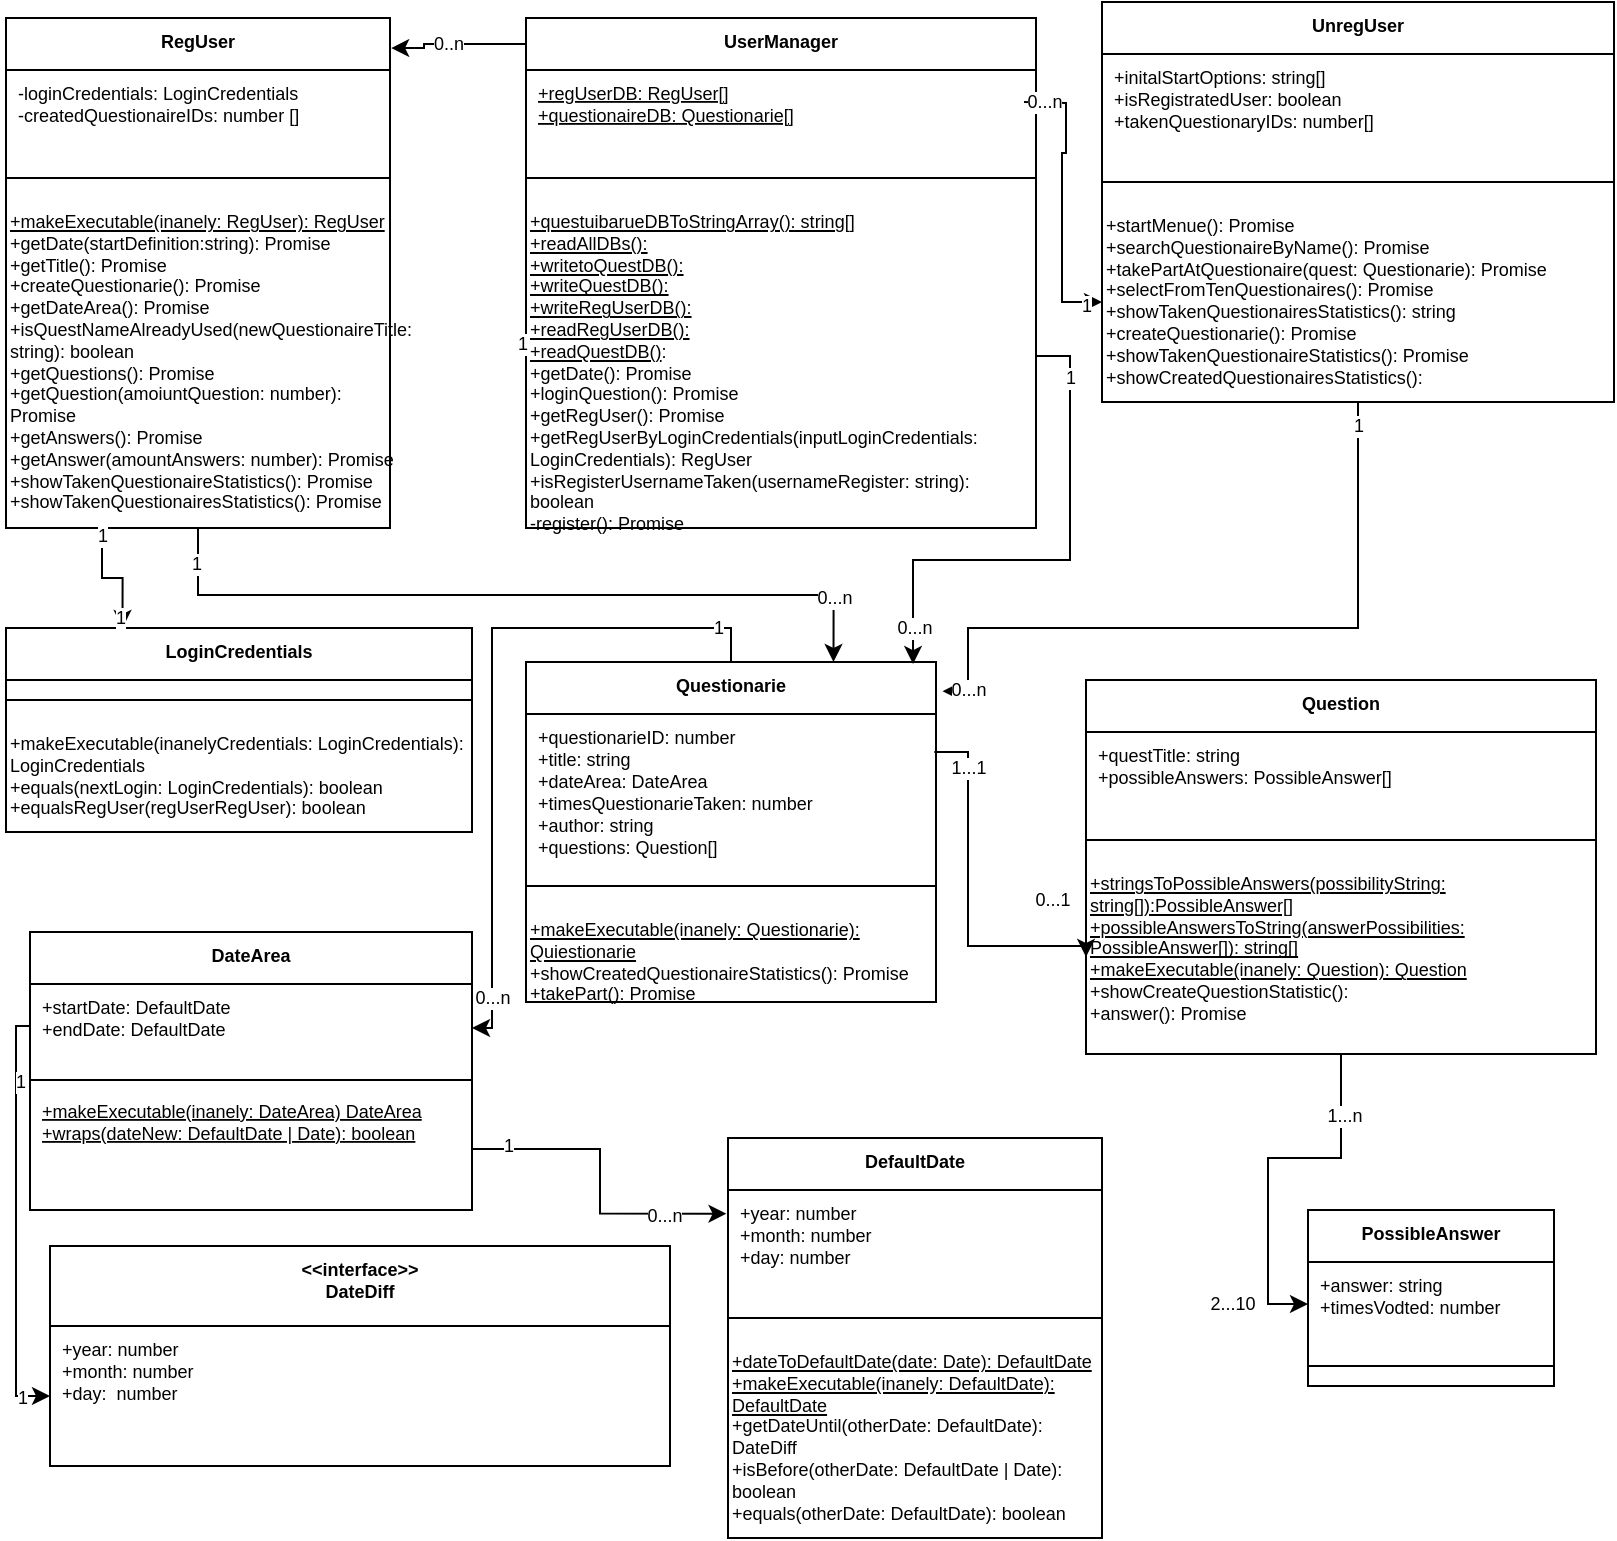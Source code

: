 <mxfile version="14.8.6" type="github">
  <diagram id="C5RBs43oDa-KdzZeNtuy" name="Page-1">
    <mxGraphModel dx="2031" dy="1007" grid="1" gridSize="17" guides="1" tooltips="1" connect="1" arrows="1" fold="1" page="1" pageScale="1" pageWidth="827" pageHeight="1169" math="0" shadow="0">
      <root>
        <mxCell id="WIyWlLk6GJQsqaUBKTNV-0" />
        <mxCell id="WIyWlLk6GJQsqaUBKTNV-1" parent="WIyWlLk6GJQsqaUBKTNV-0" />
        <mxCell id="zkfFHV4jXpPFQw0GAbJ--0" value="DefaultDate" style="swimlane;fontStyle=1;align=center;verticalAlign=top;childLayout=stackLayout;horizontal=1;startSize=26;horizontalStack=0;resizeParent=1;resizeLast=0;collapsible=1;marginBottom=0;rounded=0;shadow=0;strokeWidth=1;fontSize=9;" parent="WIyWlLk6GJQsqaUBKTNV-1" vertex="1">
          <mxGeometry x="373" y="578" width="187" height="200" as="geometry">
            <mxRectangle x="230" y="140" width="160" height="26" as="alternateBounds" />
          </mxGeometry>
        </mxCell>
        <mxCell id="zkfFHV4jXpPFQw0GAbJ--2" value="+year: number&#xa;+month: number&#xa;+day: number" style="text;align=left;verticalAlign=top;spacingLeft=4;spacingRight=4;overflow=hidden;rotatable=0;points=[[0,0.5],[1,0.5]];portConstraint=eastwest;rounded=0;shadow=0;html=0;fontSize=9;" parent="zkfFHV4jXpPFQw0GAbJ--0" vertex="1">
          <mxGeometry y="26" width="187" height="54" as="geometry" />
        </mxCell>
        <mxCell id="zkfFHV4jXpPFQw0GAbJ--4" value="" style="line;html=1;strokeWidth=1;align=left;verticalAlign=middle;spacingTop=-1;spacingLeft=3;spacingRight=3;rotatable=0;labelPosition=right;points=[];portConstraint=eastwest;fontSize=9;" parent="zkfFHV4jXpPFQw0GAbJ--0" vertex="1">
          <mxGeometry y="80" width="187" height="20" as="geometry" />
        </mxCell>
        <mxCell id="GQZqSAvYcnDpK7cTzejB-27" value="&lt;u&gt;+dateToDefaultDate(date: Date): DefaultDate&lt;br style=&quot;font-size: 9px&quot;&gt;+makeExecutable(inanely: DefaultDate): DefaultDate&lt;br style=&quot;font-size: 9px&quot;&gt;&lt;/u&gt;+getDateUntil(otherDate: DefaultDate): DateDiff&lt;br style=&quot;font-size: 9px&quot;&gt;+isBefore(otherDate: DefaultDate | Date): boolean&lt;br style=&quot;font-size: 9px&quot;&gt;+equals(otherDate: DefaultDate): boolean" style="text;html=1;strokeColor=none;fillColor=none;align=left;verticalAlign=top;whiteSpace=wrap;rounded=0;fontSize=9;" vertex="1" parent="zkfFHV4jXpPFQw0GAbJ--0">
          <mxGeometry y="100" width="187" height="100" as="geometry" />
        </mxCell>
        <mxCell id="GQZqSAvYcnDpK7cTzejB-21" value="DateArea" style="swimlane;fontStyle=1;align=center;verticalAlign=top;childLayout=stackLayout;horizontal=1;startSize=26;horizontalStack=0;resizeParent=1;resizeLast=0;collapsible=1;marginBottom=0;rounded=0;shadow=0;strokeWidth=1;fontSize=9;" vertex="1" parent="WIyWlLk6GJQsqaUBKTNV-1">
          <mxGeometry x="24" y="475" width="221" height="139" as="geometry">
            <mxRectangle x="230" y="140" width="160" height="26" as="alternateBounds" />
          </mxGeometry>
        </mxCell>
        <mxCell id="GQZqSAvYcnDpK7cTzejB-22" value="+startDate: DefaultDate&#xa;+endDate: DefaultDate" style="text;align=left;verticalAlign=top;spacingLeft=4;spacingRight=4;overflow=hidden;rotatable=0;points=[[0,0.5],[1,0.5]];portConstraint=eastwest;rounded=0;shadow=0;html=0;fontSize=9;" vertex="1" parent="GQZqSAvYcnDpK7cTzejB-21">
          <mxGeometry y="26" width="221" height="44" as="geometry" />
        </mxCell>
        <mxCell id="GQZqSAvYcnDpK7cTzejB-23" value="" style="line;html=1;strokeWidth=1;align=left;verticalAlign=middle;spacingTop=-1;spacingLeft=3;spacingRight=3;rotatable=0;labelPosition=right;points=[];portConstraint=eastwest;fontSize=9;" vertex="1" parent="GQZqSAvYcnDpK7cTzejB-21">
          <mxGeometry y="70" width="221" height="8" as="geometry" />
        </mxCell>
        <mxCell id="GQZqSAvYcnDpK7cTzejB-24" value="+makeExecutable(inanely: DateArea) DateArea&#xa;+wraps(dateNew: DefaultDate | Date): boolean&#xa;" style="text;align=left;verticalAlign=top;spacingLeft=4;spacingRight=4;overflow=hidden;rotatable=0;points=[[0,0.5],[1,0.5]];portConstraint=eastwest;fontSize=9;fontStyle=4" vertex="1" parent="GQZqSAvYcnDpK7cTzejB-21">
          <mxGeometry y="78" width="221" height="61" as="geometry" />
        </mxCell>
        <mxCell id="GQZqSAvYcnDpK7cTzejB-32" value="LoginCredentials" style="swimlane;fontStyle=1;align=center;verticalAlign=top;childLayout=stackLayout;horizontal=1;startSize=26;horizontalStack=0;resizeParent=1;resizeLast=0;collapsible=1;marginBottom=0;rounded=0;shadow=0;strokeWidth=1;fontSize=9;" vertex="1" parent="WIyWlLk6GJQsqaUBKTNV-1">
          <mxGeometry x="12" y="323" width="233" height="102" as="geometry">
            <mxRectangle x="230" y="140" width="160" height="26" as="alternateBounds" />
          </mxGeometry>
        </mxCell>
        <mxCell id="GQZqSAvYcnDpK7cTzejB-34" value="" style="line;html=1;strokeWidth=1;align=left;verticalAlign=middle;spacingTop=-1;spacingLeft=3;spacingRight=3;rotatable=0;labelPosition=right;points=[];portConstraint=eastwest;fontSize=9;" vertex="1" parent="GQZqSAvYcnDpK7cTzejB-32">
          <mxGeometry y="26" width="233" height="20" as="geometry" />
        </mxCell>
        <mxCell id="GQZqSAvYcnDpK7cTzejB-35" value="+makeExecutable(inanelyCredentials: LoginCredentials): LoginCredentials&lt;br style=&quot;font-size: 9px&quot;&gt;+equals(nextLogin: LoginCredentials): boolean&lt;br style=&quot;font-size: 9px&quot;&gt;+equalsRegUser(regUserRegUser): boolean" style="text;html=1;strokeColor=none;fillColor=none;align=left;verticalAlign=top;whiteSpace=wrap;rounded=0;fontSize=9;" vertex="1" parent="GQZqSAvYcnDpK7cTzejB-32">
          <mxGeometry y="46" width="233" height="56" as="geometry" />
        </mxCell>
        <mxCell id="GQZqSAvYcnDpK7cTzejB-37" style="edgeStyle=orthogonalEdgeStyle;rounded=0;orthogonalLoop=1;jettySize=auto;html=1;exitX=0.5;exitY=1;exitDx=0;exitDy=0;fontSize=9;" edge="1" parent="GQZqSAvYcnDpK7cTzejB-32" source="GQZqSAvYcnDpK7cTzejB-35" target="GQZqSAvYcnDpK7cTzejB-35">
          <mxGeometry relative="1" as="geometry" />
        </mxCell>
        <mxCell id="GQZqSAvYcnDpK7cTzejB-38" value="PossibleAnswer" style="swimlane;fontStyle=1;align=center;verticalAlign=top;childLayout=stackLayout;horizontal=1;startSize=26;horizontalStack=0;resizeParent=1;resizeLast=0;collapsible=1;marginBottom=0;rounded=0;shadow=0;strokeWidth=1;fontSize=9;" vertex="1" parent="WIyWlLk6GJQsqaUBKTNV-1">
          <mxGeometry x="663" y="614" width="123" height="88" as="geometry">
            <mxRectangle x="230" y="140" width="160" height="26" as="alternateBounds" />
          </mxGeometry>
        </mxCell>
        <mxCell id="GQZqSAvYcnDpK7cTzejB-39" value="+answer: string&#xa;+timesVodted: number" style="text;align=left;verticalAlign=top;spacingLeft=4;spacingRight=4;overflow=hidden;rotatable=0;points=[[0,0.5],[1,0.5]];portConstraint=eastwest;rounded=0;shadow=0;html=0;fontSize=9;" vertex="1" parent="GQZqSAvYcnDpK7cTzejB-38">
          <mxGeometry y="26" width="123" height="42" as="geometry" />
        </mxCell>
        <mxCell id="GQZqSAvYcnDpK7cTzejB-40" value="" style="line;html=1;strokeWidth=1;align=left;verticalAlign=middle;spacingTop=-1;spacingLeft=3;spacingRight=3;rotatable=0;labelPosition=right;points=[];portConstraint=eastwest;fontSize=9;" vertex="1" parent="GQZqSAvYcnDpK7cTzejB-38">
          <mxGeometry y="68" width="123" height="20" as="geometry" />
        </mxCell>
        <mxCell id="GQZqSAvYcnDpK7cTzejB-42" value="Question" style="swimlane;fontStyle=1;align=center;verticalAlign=top;childLayout=stackLayout;horizontal=1;startSize=26;horizontalStack=0;resizeParent=1;resizeLast=0;collapsible=1;marginBottom=0;rounded=0;shadow=0;strokeWidth=1;fontSize=9;" vertex="1" parent="WIyWlLk6GJQsqaUBKTNV-1">
          <mxGeometry x="552" y="349" width="255" height="187" as="geometry">
            <mxRectangle x="230" y="140" width="160" height="26" as="alternateBounds" />
          </mxGeometry>
        </mxCell>
        <mxCell id="GQZqSAvYcnDpK7cTzejB-43" value="+questTitle: string&#xa;+possibleAnswers: PossibleAnswer[]" style="text;align=left;verticalAlign=top;spacingLeft=4;spacingRight=4;overflow=hidden;rotatable=0;points=[[0,0.5],[1,0.5]];portConstraint=eastwest;rounded=0;shadow=0;html=0;fontSize=9;" vertex="1" parent="GQZqSAvYcnDpK7cTzejB-42">
          <mxGeometry y="26" width="255" height="44" as="geometry" />
        </mxCell>
        <mxCell id="GQZqSAvYcnDpK7cTzejB-44" value="" style="line;html=1;strokeWidth=1;align=left;verticalAlign=middle;spacingTop=-1;spacingLeft=3;spacingRight=3;rotatable=0;labelPosition=right;points=[];portConstraint=eastwest;fontSize=9;" vertex="1" parent="GQZqSAvYcnDpK7cTzejB-42">
          <mxGeometry y="70" width="255" height="20" as="geometry" />
        </mxCell>
        <mxCell id="GQZqSAvYcnDpK7cTzejB-45" value="&lt;u&gt;+stringsToPossibleAnswers(possibilityString: string[]):PossibleAnswer[]&lt;br style=&quot;font-size: 9px&quot;&gt;+possibleAnswersToString(answerPossibilities: PossibleAnswer[]): string[]&lt;/u&gt;&lt;br style=&quot;font-size: 9px&quot;&gt;&lt;u&gt;+makeExecutable(inanely: Question): Question&lt;br style=&quot;font-size: 9px&quot;&gt;&lt;/u&gt;+showCreateQuestionStatistic():&lt;br style=&quot;font-size: 9px&quot;&gt;+answer(): Promise" style="text;html=1;strokeColor=none;fillColor=none;align=left;verticalAlign=top;whiteSpace=wrap;rounded=0;fontSize=9;" vertex="1" parent="GQZqSAvYcnDpK7cTzejB-42">
          <mxGeometry y="90" width="255" height="97" as="geometry" />
        </mxCell>
        <mxCell id="GQZqSAvYcnDpK7cTzejB-46" value="Questionarie" style="swimlane;fontStyle=1;align=center;verticalAlign=top;childLayout=stackLayout;horizontal=1;startSize=26;horizontalStack=0;resizeParent=1;resizeLast=0;collapsible=1;marginBottom=0;rounded=0;shadow=0;strokeWidth=1;fontSize=9;" vertex="1" parent="WIyWlLk6GJQsqaUBKTNV-1">
          <mxGeometry x="272" y="340" width="205" height="170" as="geometry">
            <mxRectangle x="230" y="140" width="160" height="26" as="alternateBounds" />
          </mxGeometry>
        </mxCell>
        <mxCell id="GQZqSAvYcnDpK7cTzejB-47" value="+questionarieID: number&#xa;+title: string&#xa;+dateArea: DateArea&#xa;+timesQuestionarieTaken: number&#xa;+author: string&#xa;+questions: Question[]&#xa;" style="text;align=left;verticalAlign=top;spacingLeft=4;spacingRight=4;overflow=hidden;rotatable=0;points=[[0,0.5],[1,0.5]];portConstraint=eastwest;rounded=0;shadow=0;html=0;fontSize=9;" vertex="1" parent="GQZqSAvYcnDpK7cTzejB-46">
          <mxGeometry y="26" width="205" height="76" as="geometry" />
        </mxCell>
        <mxCell id="GQZqSAvYcnDpK7cTzejB-48" value="" style="line;html=1;strokeWidth=1;align=left;verticalAlign=middle;spacingTop=-1;spacingLeft=3;spacingRight=3;rotatable=0;labelPosition=right;points=[];portConstraint=eastwest;fontSize=9;" vertex="1" parent="GQZqSAvYcnDpK7cTzejB-46">
          <mxGeometry y="102" width="205" height="20" as="geometry" />
        </mxCell>
        <mxCell id="GQZqSAvYcnDpK7cTzejB-49" value="&lt;u&gt;+makeExecutable(inanely: Questionarie): Quiestionarie&lt;br style=&quot;font-size: 9px&quot;&gt;&lt;/u&gt;+showCreatedQuestionaireStatistics(): Promise&lt;br style=&quot;font-size: 9px&quot;&gt;+takePart(): Promise" style="text;html=1;strokeColor=none;fillColor=none;align=left;verticalAlign=top;whiteSpace=wrap;rounded=0;fontSize=9;" vertex="1" parent="GQZqSAvYcnDpK7cTzejB-46">
          <mxGeometry y="122" width="205" height="46" as="geometry" />
        </mxCell>
        <mxCell id="GQZqSAvYcnDpK7cTzejB-51" value="RegUser" style="swimlane;fontStyle=1;align=center;verticalAlign=top;childLayout=stackLayout;horizontal=1;startSize=26;horizontalStack=0;resizeParent=1;resizeLast=0;collapsible=1;marginBottom=0;rounded=0;shadow=0;strokeWidth=1;fontSize=9;" vertex="1" parent="WIyWlLk6GJQsqaUBKTNV-1">
          <mxGeometry x="12" y="18" width="192" height="255" as="geometry">
            <mxRectangle x="230" y="140" width="160" height="26" as="alternateBounds" />
          </mxGeometry>
        </mxCell>
        <mxCell id="GQZqSAvYcnDpK7cTzejB-52" value="-loginCredentials: LoginCredentials&#xa;-createdQuestionaireIDs: number []&#xa;" style="text;align=left;verticalAlign=top;spacingLeft=4;spacingRight=4;overflow=hidden;rotatable=0;points=[[0,0.5],[1,0.5]];portConstraint=eastwest;rounded=0;shadow=0;html=0;fontSize=9;" vertex="1" parent="GQZqSAvYcnDpK7cTzejB-51">
          <mxGeometry y="26" width="192" height="44" as="geometry" />
        </mxCell>
        <mxCell id="GQZqSAvYcnDpK7cTzejB-53" value="" style="line;html=1;strokeWidth=1;align=left;verticalAlign=middle;spacingTop=-1;spacingLeft=3;spacingRight=3;rotatable=0;labelPosition=right;points=[];portConstraint=eastwest;fontSize=9;" vertex="1" parent="GQZqSAvYcnDpK7cTzejB-51">
          <mxGeometry y="70" width="192" height="20" as="geometry" />
        </mxCell>
        <mxCell id="GQZqSAvYcnDpK7cTzejB-54" value="&lt;u&gt;+makeExecutable(inanely: RegUser): RegUser&lt;br style=&quot;font-size: 9px&quot;&gt;&lt;/u&gt;+getDate(startDefinition:string): Promise&lt;br style=&quot;font-size: 9px&quot;&gt;+getTitle(): Promise&lt;br style=&quot;font-size: 9px&quot;&gt;+createQuestionarie(): Promise&lt;br style=&quot;font-size: 9px&quot;&gt;+getDateArea(): Promise&lt;br style=&quot;font-size: 9px&quot;&gt;+isQuestNameAlreadyUsed(newQuestionaireTitle: string): boolean&lt;br style=&quot;font-size: 9px&quot;&gt;+getQuestions(): Promise&lt;br style=&quot;font-size: 9px&quot;&gt;+getQuestion(amoiuntQuestion: number): Promise&lt;br style=&quot;font-size: 9px&quot;&gt;+getAnswers(): Promise&lt;br style=&quot;font-size: 9px&quot;&gt;+getAnswer(amountAnswers: number): Promise&lt;br&gt;+showTakenQuestionaireStatistics(): Promise&lt;br&gt;+showTakenQuestionairesStatistics(): Promise" style="text;html=1;strokeColor=none;fillColor=none;align=left;verticalAlign=top;whiteSpace=wrap;rounded=0;fontSize=9;" vertex="1" parent="GQZqSAvYcnDpK7cTzejB-51">
          <mxGeometry y="90" width="192" height="165" as="geometry" />
        </mxCell>
        <mxCell id="GQZqSAvYcnDpK7cTzejB-104" style="edgeStyle=orthogonalEdgeStyle;rounded=0;orthogonalLoop=1;jettySize=auto;html=1;fontSize=9;entryX=1.016;entryY=0.086;entryDx=0;entryDy=0;entryPerimeter=0;" edge="1" parent="WIyWlLk6GJQsqaUBKTNV-1" source="GQZqSAvYcnDpK7cTzejB-55" target="GQZqSAvYcnDpK7cTzejB-46">
          <mxGeometry relative="1" as="geometry">
            <Array as="points">
              <mxPoint x="688" y="323" />
              <mxPoint x="493" y="323" />
              <mxPoint x="493" y="355" />
            </Array>
          </mxGeometry>
        </mxCell>
        <mxCell id="GQZqSAvYcnDpK7cTzejB-107" value="0...n" style="edgeLabel;html=1;align=center;verticalAlign=middle;resizable=0;points=[];fontSize=9;" vertex="1" connectable="0" parent="GQZqSAvYcnDpK7cTzejB-104">
          <mxGeometry x="0.927" y="-1" relative="1" as="geometry">
            <mxPoint as="offset" />
          </mxGeometry>
        </mxCell>
        <mxCell id="GQZqSAvYcnDpK7cTzejB-108" value="1" style="edgeLabel;html=1;align=center;verticalAlign=middle;resizable=0;points=[];fontSize=9;" vertex="1" connectable="0" parent="GQZqSAvYcnDpK7cTzejB-104">
          <mxGeometry x="-0.933" relative="1" as="geometry">
            <mxPoint as="offset" />
          </mxGeometry>
        </mxCell>
        <mxCell id="GQZqSAvYcnDpK7cTzejB-55" value="UnregUser" style="swimlane;fontStyle=1;align=center;verticalAlign=top;childLayout=stackLayout;horizontal=1;startSize=26;horizontalStack=0;resizeParent=1;resizeLast=0;collapsible=1;marginBottom=0;rounded=0;shadow=0;strokeWidth=1;fontSize=9;" vertex="1" parent="WIyWlLk6GJQsqaUBKTNV-1">
          <mxGeometry x="560" y="10" width="256" height="200" as="geometry">
            <mxRectangle x="230" y="140" width="160" height="26" as="alternateBounds" />
          </mxGeometry>
        </mxCell>
        <mxCell id="GQZqSAvYcnDpK7cTzejB-56" value="+initalStartOptions: string[]&#xa;+isRegistratedUser: boolean&#xa;+takenQuestionaryIDs: number[]" style="text;align=left;verticalAlign=top;spacingLeft=4;spacingRight=4;overflow=hidden;rotatable=0;points=[[0,0.5],[1,0.5]];portConstraint=eastwest;rounded=0;shadow=0;html=0;fontSize=9;" vertex="1" parent="GQZqSAvYcnDpK7cTzejB-55">
          <mxGeometry y="26" width="256" height="54" as="geometry" />
        </mxCell>
        <mxCell id="GQZqSAvYcnDpK7cTzejB-57" value="" style="line;html=1;strokeWidth=1;align=left;verticalAlign=middle;spacingTop=-1;spacingLeft=3;spacingRight=3;rotatable=0;labelPosition=right;points=[];portConstraint=eastwest;fontSize=9;" vertex="1" parent="GQZqSAvYcnDpK7cTzejB-55">
          <mxGeometry y="80" width="256" height="20" as="geometry" />
        </mxCell>
        <mxCell id="GQZqSAvYcnDpK7cTzejB-58" value="+startMenue(): Promise&lt;br style=&quot;font-size: 9px&quot;&gt;+searchQuestionaireByName(): Promise&lt;br style=&quot;font-size: 9px&quot;&gt;+takePartAtQuestionaire(quest: Questionarie): Promise&amp;nbsp;&lt;br style=&quot;font-size: 9px&quot;&gt;+selectFromTenQuestionaires(): Promise&lt;br style=&quot;font-size: 9px&quot;&gt;+showTakenQuestionairesStatistics(): string&lt;br style=&quot;font-size: 9px&quot;&gt;+createQuestionarie(): Promise&lt;br style=&quot;font-size: 9px&quot;&gt;+showTakenQuestionaireStatistics(): Promise&lt;br style=&quot;font-size: 9px&quot;&gt;+showCreatedQuestionairesStatistics():" style="text;html=1;strokeColor=none;fillColor=none;align=left;verticalAlign=top;whiteSpace=wrap;rounded=0;fontSize=9;" vertex="1" parent="GQZqSAvYcnDpK7cTzejB-55">
          <mxGeometry y="100" width="256" height="100" as="geometry" />
        </mxCell>
        <mxCell id="GQZqSAvYcnDpK7cTzejB-109" style="edgeStyle=orthogonalEdgeStyle;rounded=0;orthogonalLoop=1;jettySize=auto;html=1;entryX=0.944;entryY=0.006;entryDx=0;entryDy=0;entryPerimeter=0;fontSize=9;" edge="1" parent="WIyWlLk6GJQsqaUBKTNV-1" source="GQZqSAvYcnDpK7cTzejB-59" target="GQZqSAvYcnDpK7cTzejB-46">
          <mxGeometry relative="1" as="geometry">
            <Array as="points">
              <mxPoint x="544" y="187" />
              <mxPoint x="544" y="289" />
              <mxPoint x="466" y="289" />
            </Array>
          </mxGeometry>
        </mxCell>
        <mxCell id="GQZqSAvYcnDpK7cTzejB-110" value="1" style="edgeLabel;html=1;align=center;verticalAlign=middle;resizable=0;points=[];fontSize=9;" vertex="1" connectable="0" parent="GQZqSAvYcnDpK7cTzejB-109">
          <mxGeometry x="-0.775" relative="1" as="geometry">
            <mxPoint as="offset" />
          </mxGeometry>
        </mxCell>
        <mxCell id="GQZqSAvYcnDpK7cTzejB-112" value="0...n" style="edgeLabel;html=1;align=center;verticalAlign=middle;resizable=0;points=[];fontSize=9;" vertex="1" connectable="0" parent="GQZqSAvYcnDpK7cTzejB-109">
          <mxGeometry x="0.853" relative="1" as="geometry">
            <mxPoint as="offset" />
          </mxGeometry>
        </mxCell>
        <mxCell id="GQZqSAvYcnDpK7cTzejB-59" value="UserManager" style="swimlane;fontStyle=1;align=center;verticalAlign=top;childLayout=stackLayout;horizontal=1;startSize=26;horizontalStack=0;resizeParent=1;resizeLast=0;collapsible=1;marginBottom=0;rounded=0;shadow=0;strokeWidth=1;fontSize=9;" vertex="1" parent="WIyWlLk6GJQsqaUBKTNV-1">
          <mxGeometry x="272" y="18" width="255" height="255" as="geometry">
            <mxRectangle x="230" y="140" width="160" height="26" as="alternateBounds" />
          </mxGeometry>
        </mxCell>
        <mxCell id="GQZqSAvYcnDpK7cTzejB-60" value="+regUserDB: RegUser[]&#xa;+questionaireDB: Questionarie[]&#xa;" style="text;align=left;verticalAlign=top;spacingLeft=4;spacingRight=4;overflow=hidden;rotatable=0;points=[[0,0.5],[1,0.5]];portConstraint=eastwest;rounded=0;shadow=0;html=0;fontSize=9;fontStyle=4" vertex="1" parent="GQZqSAvYcnDpK7cTzejB-59">
          <mxGeometry y="26" width="255" height="44" as="geometry" />
        </mxCell>
        <mxCell id="GQZqSAvYcnDpK7cTzejB-61" value="" style="line;html=1;strokeWidth=1;align=left;verticalAlign=middle;spacingTop=-1;spacingLeft=3;spacingRight=3;rotatable=0;labelPosition=right;points=[];portConstraint=eastwest;fontSize=9;" vertex="1" parent="GQZqSAvYcnDpK7cTzejB-59">
          <mxGeometry y="70" width="255" height="20" as="geometry" />
        </mxCell>
        <mxCell id="GQZqSAvYcnDpK7cTzejB-62" value="&lt;u&gt;+questuibarueDBToStringArray(): string[]&lt;br style=&quot;font-size: 9px&quot;&gt;+readAllDBs():&lt;br style=&quot;font-size: 9px&quot;&gt;+writetoQuestDB():&lt;br style=&quot;font-size: 9px&quot;&gt;+writeQuestDB():&lt;br style=&quot;font-size: 9px&quot;&gt;+writeRegUserDB():&lt;/u&gt;&lt;br style=&quot;font-size: 9px&quot;&gt;&lt;u&gt;+readRegUserDB():&lt;br style=&quot;font-size: 9px&quot;&gt;+readQuestDB()&lt;/u&gt;:&lt;br style=&quot;font-size: 9px&quot;&gt;+getDate(): Promise&lt;br style=&quot;font-size: 9px&quot;&gt;+loginQuestion(): Promise&lt;br style=&quot;font-size: 9px&quot;&gt;+getRegUser(): Promise&lt;br style=&quot;font-size: 9px&quot;&gt;+getRegUserByLoginCredentials(inputLoginCredentials: LoginCredentials): RegUser&lt;br style=&quot;font-size: 9px&quot;&gt;+isRegisterUsernameTaken(usernameRegister: string): boolean&lt;br style=&quot;font-size: 9px&quot;&gt;-register(): Promise" style="text;html=1;strokeColor=none;fillColor=none;align=left;verticalAlign=top;whiteSpace=wrap;rounded=0;fontSize=9;" vertex="1" parent="GQZqSAvYcnDpK7cTzejB-59">
          <mxGeometry y="90" width="255" height="165" as="geometry" />
        </mxCell>
        <mxCell id="GQZqSAvYcnDpK7cTzejB-68" value="&lt;&lt;interface&gt;&gt;&#xa;DateDiff" style="swimlane;fontStyle=1;align=center;verticalAlign=top;childLayout=stackLayout;horizontal=1;startSize=40;horizontalStack=0;resizeParent=1;resizeLast=0;collapsible=1;marginBottom=0;rounded=0;shadow=0;strokeWidth=1;fontSize=9;" vertex="1" parent="WIyWlLk6GJQsqaUBKTNV-1">
          <mxGeometry x="34" y="632" width="310" height="110" as="geometry">
            <mxRectangle x="390" y="1060" width="160" height="26" as="alternateBounds" />
          </mxGeometry>
        </mxCell>
        <mxCell id="GQZqSAvYcnDpK7cTzejB-69" value="+year: number&#xa;+month: number&#xa;+day:  number" style="text;align=left;verticalAlign=top;spacingLeft=4;spacingRight=4;overflow=hidden;rotatable=0;points=[[0,0.5],[1,0.5]];portConstraint=eastwest;rounded=0;shadow=0;html=0;fontSize=9;" vertex="1" parent="GQZqSAvYcnDpK7cTzejB-68">
          <mxGeometry y="40" width="310" height="70" as="geometry" />
        </mxCell>
        <mxCell id="GQZqSAvYcnDpK7cTzejB-77" value="0..n" style="edgeStyle=orthogonalEdgeStyle;rounded=0;orthogonalLoop=1;jettySize=auto;html=1;entryX=1.003;entryY=0.059;entryDx=0;entryDy=0;entryPerimeter=0;fontSize=9;exitX=0;exitY=0.75;exitDx=0;exitDy=0;" edge="1" parent="WIyWlLk6GJQsqaUBKTNV-1" source="GQZqSAvYcnDpK7cTzejB-62" target="GQZqSAvYcnDpK7cTzejB-51">
          <mxGeometry x="0.773" relative="1" as="geometry">
            <Array as="points">
              <mxPoint x="221" y="31" />
            </Array>
            <mxPoint as="offset" />
          </mxGeometry>
        </mxCell>
        <mxCell id="GQZqSAvYcnDpK7cTzejB-78" value="1" style="edgeLabel;html=1;align=center;verticalAlign=middle;resizable=0;points=[];fontSize=9;" vertex="1" connectable="0" parent="GQZqSAvYcnDpK7cTzejB-77">
          <mxGeometry x="-0.619" y="2" relative="1" as="geometry">
            <mxPoint as="offset" />
          </mxGeometry>
        </mxCell>
        <mxCell id="GQZqSAvYcnDpK7cTzejB-79" style="edgeStyle=orthogonalEdgeStyle;rounded=0;orthogonalLoop=1;jettySize=auto;html=1;entryX=0.25;entryY=0;entryDx=0;entryDy=0;fontSize=9;exitX=0.25;exitY=1;exitDx=0;exitDy=0;" edge="1" parent="WIyWlLk6GJQsqaUBKTNV-1" source="GQZqSAvYcnDpK7cTzejB-51" target="GQZqSAvYcnDpK7cTzejB-32">
          <mxGeometry relative="1" as="geometry" />
        </mxCell>
        <mxCell id="GQZqSAvYcnDpK7cTzejB-80" value="1" style="edgeLabel;html=1;align=center;verticalAlign=middle;resizable=0;points=[];fontSize=9;" vertex="1" connectable="0" parent="GQZqSAvYcnDpK7cTzejB-79">
          <mxGeometry x="0.846" y="-2" relative="1" as="geometry">
            <mxPoint as="offset" />
          </mxGeometry>
        </mxCell>
        <mxCell id="GQZqSAvYcnDpK7cTzejB-81" value="1" style="edgeLabel;html=1;align=center;verticalAlign=middle;resizable=0;points=[];fontSize=9;" vertex="1" connectable="0" parent="GQZqSAvYcnDpK7cTzejB-79">
          <mxGeometry x="-0.864" relative="1" as="geometry">
            <mxPoint as="offset" />
          </mxGeometry>
        </mxCell>
        <mxCell id="GQZqSAvYcnDpK7cTzejB-82" value="" style="edgeStyle=orthogonalEdgeStyle;rounded=0;orthogonalLoop=1;jettySize=auto;html=1;exitX=0.996;exitY=0.25;exitDx=0;exitDy=0;exitPerimeter=0;entryX=0;entryY=0.5;entryDx=0;entryDy=0;fontSize=9;" edge="1" parent="WIyWlLk6GJQsqaUBKTNV-1" source="GQZqSAvYcnDpK7cTzejB-47" target="GQZqSAvYcnDpK7cTzejB-45">
          <mxGeometry relative="1" as="geometry">
            <mxPoint x="-80" y="580" as="sourcePoint" />
            <mxPoint x="-40" y="578" as="targetPoint" />
            <Array as="points">
              <mxPoint x="493" y="385" />
              <mxPoint x="493" y="482" />
            </Array>
          </mxGeometry>
        </mxCell>
        <mxCell id="GQZqSAvYcnDpK7cTzejB-83" value="0...1" style="edgeLabel;html=1;align=center;verticalAlign=middle;resizable=0;points=[];fontSize=9;" vertex="1" connectable="0" parent="GQZqSAvYcnDpK7cTzejB-82">
          <mxGeometry x="0.744" relative="1" as="geometry">
            <mxPoint y="-23" as="offset" />
          </mxGeometry>
        </mxCell>
        <mxCell id="GQZqSAvYcnDpK7cTzejB-84" value="1...1" style="edgeLabel;html=1;align=center;verticalAlign=middle;resizable=0;points=[];fontSize=9;" vertex="1" connectable="0" parent="GQZqSAvYcnDpK7cTzejB-82">
          <mxGeometry x="-0.728" relative="1" as="geometry">
            <mxPoint as="offset" />
          </mxGeometry>
        </mxCell>
        <mxCell id="GQZqSAvYcnDpK7cTzejB-85" style="edgeStyle=orthogonalEdgeStyle;rounded=0;orthogonalLoop=1;jettySize=auto;html=1;entryX=0;entryY=0.5;entryDx=0;entryDy=0;fontSize=9;" edge="1" parent="WIyWlLk6GJQsqaUBKTNV-1" source="GQZqSAvYcnDpK7cTzejB-45" target="GQZqSAvYcnDpK7cTzejB-39">
          <mxGeometry relative="1" as="geometry" />
        </mxCell>
        <mxCell id="GQZqSAvYcnDpK7cTzejB-86" value="1...n" style="edgeLabel;html=1;align=center;verticalAlign=middle;resizable=0;points=[];fontSize=9;" vertex="1" connectable="0" parent="GQZqSAvYcnDpK7cTzejB-85">
          <mxGeometry x="-0.68" y="2" relative="1" as="geometry">
            <mxPoint x="-1" y="2" as="offset" />
          </mxGeometry>
        </mxCell>
        <mxCell id="GQZqSAvYcnDpK7cTzejB-88" value="2...10" style="edgeLabel;html=1;align=center;verticalAlign=middle;resizable=0;points=[];fontSize=9;" vertex="1" connectable="0" parent="GQZqSAvYcnDpK7cTzejB-85">
          <mxGeometry x="0.901" relative="1" as="geometry">
            <mxPoint x="-29" as="offset" />
          </mxGeometry>
        </mxCell>
        <mxCell id="GQZqSAvYcnDpK7cTzejB-89" style="edgeStyle=orthogonalEdgeStyle;rounded=0;orthogonalLoop=1;jettySize=auto;html=1;entryX=1;entryY=0.5;entryDx=0;entryDy=0;fontSize=9;exitX=0.5;exitY=0;exitDx=0;exitDy=0;" edge="1" parent="WIyWlLk6GJQsqaUBKTNV-1" source="GQZqSAvYcnDpK7cTzejB-46" target="GQZqSAvYcnDpK7cTzejB-22">
          <mxGeometry relative="1" as="geometry">
            <mxPoint x="375" y="336" as="sourcePoint" />
            <Array as="points">
              <mxPoint x="375" y="323" />
              <mxPoint x="255" y="323" />
              <mxPoint x="255" y="523" />
            </Array>
          </mxGeometry>
        </mxCell>
        <mxCell id="GQZqSAvYcnDpK7cTzejB-113" value="1" style="edgeLabel;html=1;align=center;verticalAlign=middle;resizable=0;points=[];fontSize=9;" vertex="1" connectable="0" parent="GQZqSAvYcnDpK7cTzejB-89">
          <mxGeometry x="-0.861" relative="1" as="geometry">
            <mxPoint as="offset" />
          </mxGeometry>
        </mxCell>
        <mxCell id="GQZqSAvYcnDpK7cTzejB-114" value="0...n" style="edgeLabel;html=1;align=center;verticalAlign=middle;resizable=0;points=[];fontSize=9;" vertex="1" connectable="0" parent="GQZqSAvYcnDpK7cTzejB-89">
          <mxGeometry x="0.854" relative="1" as="geometry">
            <mxPoint as="offset" />
          </mxGeometry>
        </mxCell>
        <mxCell id="GQZqSAvYcnDpK7cTzejB-90" style="edgeStyle=orthogonalEdgeStyle;rounded=0;orthogonalLoop=1;jettySize=auto;html=1;entryX=0;entryY=0.5;entryDx=0;entryDy=0;fontSize=9;exitX=0;exitY=0.5;exitDx=0;exitDy=0;" edge="1" parent="WIyWlLk6GJQsqaUBKTNV-1" source="GQZqSAvYcnDpK7cTzejB-22" target="GQZqSAvYcnDpK7cTzejB-69">
          <mxGeometry relative="1" as="geometry">
            <mxPoint x="34" y="498" as="sourcePoint" />
            <mxPoint x="-800" y="720" as="targetPoint" />
            <Array as="points">
              <mxPoint x="17" y="522" />
              <mxPoint x="17" y="707" />
            </Array>
          </mxGeometry>
        </mxCell>
        <mxCell id="GQZqSAvYcnDpK7cTzejB-94" value="1" style="edgeLabel;html=1;align=center;verticalAlign=middle;resizable=0;points=[];fontSize=9;" vertex="1" connectable="0" parent="GQZqSAvYcnDpK7cTzejB-90">
          <mxGeometry x="0.86" y="-1" relative="1" as="geometry">
            <mxPoint as="offset" />
          </mxGeometry>
        </mxCell>
        <mxCell id="GQZqSAvYcnDpK7cTzejB-95" value="1" style="edgeLabel;html=1;align=center;verticalAlign=middle;resizable=0;points=[];fontSize=9;" vertex="1" connectable="0" parent="GQZqSAvYcnDpK7cTzejB-90">
          <mxGeometry x="-0.658" y="2" relative="1" as="geometry">
            <mxPoint as="offset" />
          </mxGeometry>
        </mxCell>
        <mxCell id="GQZqSAvYcnDpK7cTzejB-91" style="edgeStyle=orthogonalEdgeStyle;rounded=0;orthogonalLoop=1;jettySize=auto;html=1;entryX=-0.004;entryY=0.219;entryDx=0;entryDy=0;entryPerimeter=0;fontSize=9;" edge="1" parent="WIyWlLk6GJQsqaUBKTNV-1" source="GQZqSAvYcnDpK7cTzejB-24" target="zkfFHV4jXpPFQw0GAbJ--2">
          <mxGeometry relative="1" as="geometry" />
        </mxCell>
        <mxCell id="GQZqSAvYcnDpK7cTzejB-92" value="1" style="edgeLabel;html=1;align=center;verticalAlign=middle;resizable=0;points=[];fontSize=9;" vertex="1" connectable="0" parent="GQZqSAvYcnDpK7cTzejB-91">
          <mxGeometry x="-0.779" y="2" relative="1" as="geometry">
            <mxPoint as="offset" />
          </mxGeometry>
        </mxCell>
        <mxCell id="GQZqSAvYcnDpK7cTzejB-93" value="0...n" style="edgeLabel;html=1;align=center;verticalAlign=middle;resizable=0;points=[];fontSize=9;" vertex="1" connectable="0" parent="GQZqSAvYcnDpK7cTzejB-91">
          <mxGeometry x="0.902" y="-1" relative="1" as="geometry">
            <mxPoint x="-23" as="offset" />
          </mxGeometry>
        </mxCell>
        <mxCell id="GQZqSAvYcnDpK7cTzejB-102" value="&lt;br style=&quot;font-size: 9px;&quot;&gt;" style="edgeStyle=orthogonalEdgeStyle;rounded=0;orthogonalLoop=1;jettySize=auto;html=1;entryX=0.75;entryY=0;entryDx=0;entryDy=0;fontSize=9;exitX=0.5;exitY=1;exitDx=0;exitDy=0;" edge="1" parent="WIyWlLk6GJQsqaUBKTNV-1" source="GQZqSAvYcnDpK7cTzejB-51" target="GQZqSAvYcnDpK7cTzejB-46">
          <mxGeometry x="0.002" y="-10" relative="1" as="geometry">
            <mxPoint x="-288" y="300" as="sourcePoint" />
            <mxPoint as="offset" />
          </mxGeometry>
        </mxCell>
        <mxCell id="GQZqSAvYcnDpK7cTzejB-105" value="0...n" style="edgeLabel;html=1;align=center;verticalAlign=middle;resizable=0;points=[];fontSize=9;" vertex="1" connectable="0" parent="GQZqSAvYcnDpK7cTzejB-102">
          <mxGeometry x="0.836" relative="1" as="geometry">
            <mxPoint as="offset" />
          </mxGeometry>
        </mxCell>
        <mxCell id="GQZqSAvYcnDpK7cTzejB-106" value="1" style="edgeLabel;html=1;align=center;verticalAlign=middle;resizable=0;points=[];fontSize=9;" vertex="1" connectable="0" parent="GQZqSAvYcnDpK7cTzejB-102">
          <mxGeometry x="-0.908" y="-1" relative="1" as="geometry">
            <mxPoint as="offset" />
          </mxGeometry>
        </mxCell>
        <mxCell id="GQZqSAvYcnDpK7cTzejB-96" style="edgeStyle=orthogonalEdgeStyle;rounded=0;orthogonalLoop=1;jettySize=auto;html=1;entryX=0;entryY=0.5;entryDx=0;entryDy=0;fontSize=9;" edge="1" parent="WIyWlLk6GJQsqaUBKTNV-1" target="GQZqSAvYcnDpK7cTzejB-58">
          <mxGeometry relative="1" as="geometry">
            <mxPoint x="521" y="60" as="sourcePoint" />
          </mxGeometry>
        </mxCell>
        <mxCell id="GQZqSAvYcnDpK7cTzejB-97" value="0...n" style="edgeLabel;html=1;align=center;verticalAlign=middle;resizable=0;points=[];fontSize=9;" vertex="1" connectable="0" parent="GQZqSAvYcnDpK7cTzejB-96">
          <mxGeometry x="-0.862" relative="1" as="geometry">
            <mxPoint as="offset" />
          </mxGeometry>
        </mxCell>
        <mxCell id="GQZqSAvYcnDpK7cTzejB-101" value="1" style="edgeLabel;html=1;align=center;verticalAlign=middle;resizable=0;points=[];fontSize=9;" vertex="1" connectable="0" parent="GQZqSAvYcnDpK7cTzejB-96">
          <mxGeometry x="0.879" y="-2" relative="1" as="geometry">
            <mxPoint as="offset" />
          </mxGeometry>
        </mxCell>
      </root>
    </mxGraphModel>
  </diagram>
</mxfile>
